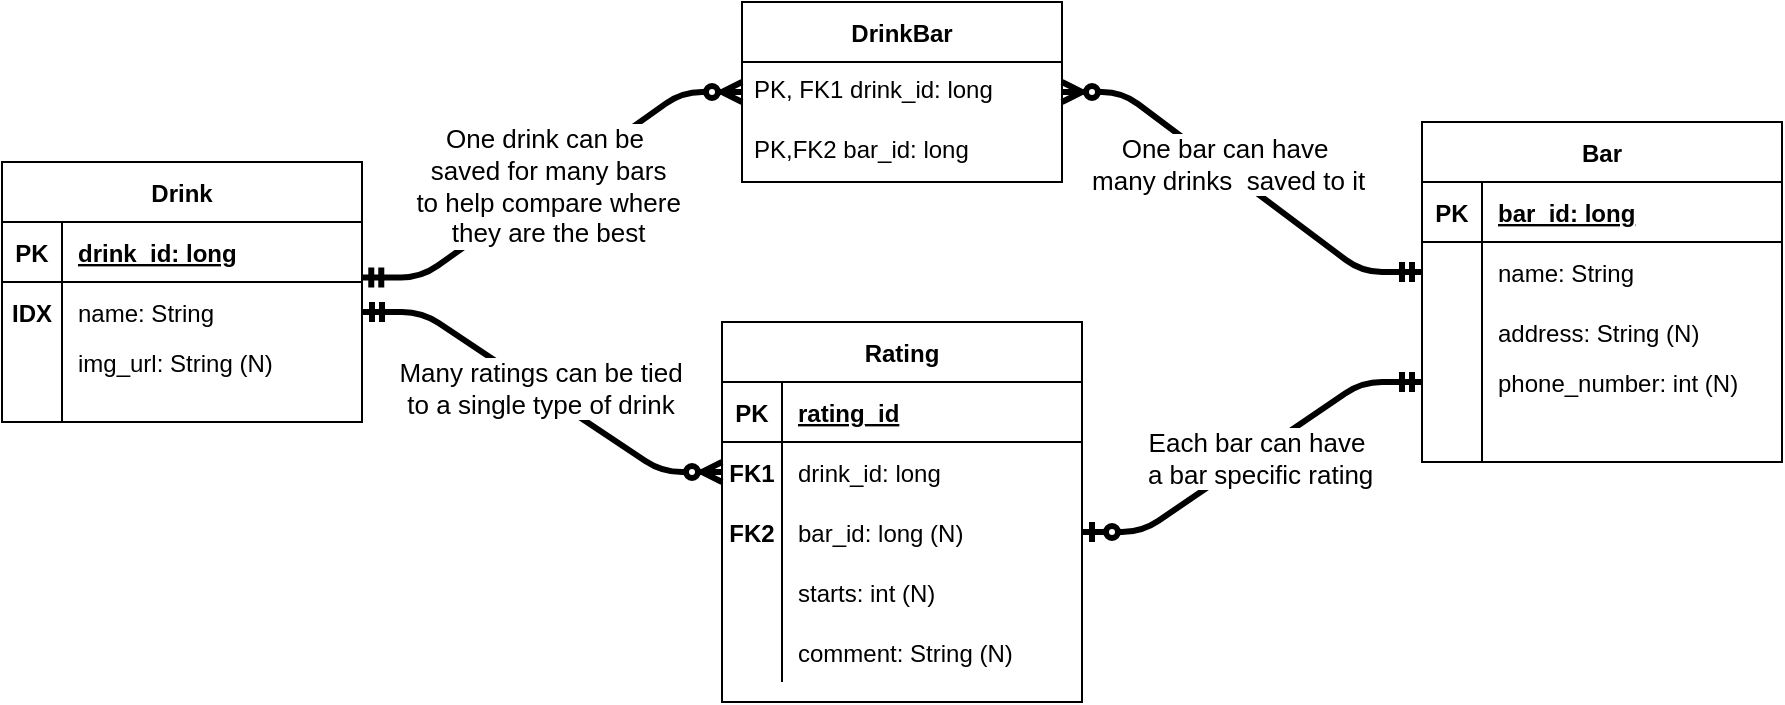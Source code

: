 <mxfile version="14.4.6" type="device"><diagram id="R2lEEEUBdFMjLlhIrx00" name="Page-1"><mxGraphModel dx="1829" dy="1034" grid="1" gridSize="10" guides="1" tooltips="1" connect="1" arrows="1" fold="1" page="1" pageScale="1" pageWidth="1100" pageHeight="850" math="0" shadow="0" extFonts="Permanent Marker^https://fonts.googleapis.com/css?family=Permanent+Marker"><root><mxCell id="0"/><mxCell id="1" parent="0"/><mxCell id="0ULs4ixhso7EXliGUDjP-1" value="Drink" style="shape=table;startSize=30;container=1;collapsible=1;childLayout=tableLayout;fixedRows=1;rowLines=0;fontStyle=1;align=center;resizeLast=1;" parent="1" vertex="1"><mxGeometry x="30" y="170" width="180" height="130" as="geometry"/></mxCell><mxCell id="0ULs4ixhso7EXliGUDjP-2" value="" style="shape=partialRectangle;collapsible=0;dropTarget=0;pointerEvents=0;fillColor=none;top=0;left=0;bottom=1;right=0;points=[[0,0.5],[1,0.5]];portConstraint=eastwest;" parent="0ULs4ixhso7EXliGUDjP-1" vertex="1"><mxGeometry y="30" width="180" height="30" as="geometry"/></mxCell><mxCell id="0ULs4ixhso7EXliGUDjP-3" value="PK" style="shape=partialRectangle;connectable=0;fillColor=none;top=0;left=0;bottom=0;right=0;fontStyle=1;overflow=hidden;" parent="0ULs4ixhso7EXliGUDjP-2" vertex="1"><mxGeometry width="30" height="30" as="geometry"/></mxCell><mxCell id="0ULs4ixhso7EXliGUDjP-4" value="drink_id: long" style="shape=partialRectangle;connectable=0;fillColor=none;top=0;left=0;bottom=0;right=0;align=left;spacingLeft=6;fontStyle=5;overflow=hidden;" parent="0ULs4ixhso7EXliGUDjP-2" vertex="1"><mxGeometry x="30" width="150" height="30" as="geometry"/></mxCell><mxCell id="0ULs4ixhso7EXliGUDjP-5" value="" style="shape=partialRectangle;collapsible=0;dropTarget=0;pointerEvents=0;fillColor=none;top=0;left=0;bottom=0;right=0;points=[[0,0.5],[1,0.5]];portConstraint=eastwest;" parent="0ULs4ixhso7EXliGUDjP-1" vertex="1"><mxGeometry y="60" width="180" height="30" as="geometry"/></mxCell><mxCell id="0ULs4ixhso7EXliGUDjP-6" value="IDX" style="shape=partialRectangle;connectable=0;fillColor=none;top=0;left=0;bottom=0;right=0;editable=1;overflow=hidden;fontStyle=1" parent="0ULs4ixhso7EXliGUDjP-5" vertex="1"><mxGeometry width="30" height="30" as="geometry"/></mxCell><mxCell id="0ULs4ixhso7EXliGUDjP-7" value="name: String" style="shape=partialRectangle;connectable=0;fillColor=none;top=0;left=0;bottom=0;right=0;align=left;spacingLeft=6;overflow=hidden;" parent="0ULs4ixhso7EXliGUDjP-5" vertex="1"><mxGeometry x="30" width="150" height="30" as="geometry"/></mxCell><mxCell id="0ULs4ixhso7EXliGUDjP-8" value="" style="shape=partialRectangle;collapsible=0;dropTarget=0;pointerEvents=0;fillColor=none;top=0;left=0;bottom=0;right=0;points=[[0,0.5],[1,0.5]];portConstraint=eastwest;" parent="0ULs4ixhso7EXliGUDjP-1" vertex="1"><mxGeometry y="90" width="180" height="20" as="geometry"/></mxCell><mxCell id="0ULs4ixhso7EXliGUDjP-9" value="" style="shape=partialRectangle;connectable=0;fillColor=none;top=0;left=0;bottom=0;right=0;editable=1;overflow=hidden;" parent="0ULs4ixhso7EXliGUDjP-8" vertex="1"><mxGeometry width="30" height="20" as="geometry"/></mxCell><mxCell id="0ULs4ixhso7EXliGUDjP-10" value="img_url: String (N)" style="shape=partialRectangle;connectable=0;fillColor=none;top=0;left=0;bottom=0;right=0;align=left;spacingLeft=6;overflow=hidden;" parent="0ULs4ixhso7EXliGUDjP-8" vertex="1"><mxGeometry x="30" width="150" height="20" as="geometry"/></mxCell><mxCell id="0ULs4ixhso7EXliGUDjP-11" value="" style="shape=partialRectangle;collapsible=0;dropTarget=0;pointerEvents=0;fillColor=none;top=0;left=0;bottom=0;right=0;points=[[0,0.5],[1,0.5]];portConstraint=eastwest;" parent="0ULs4ixhso7EXliGUDjP-1" vertex="1"><mxGeometry y="110" width="180" height="20" as="geometry"/></mxCell><mxCell id="0ULs4ixhso7EXliGUDjP-12" value="" style="shape=partialRectangle;connectable=0;fillColor=none;top=0;left=0;bottom=0;right=0;editable=1;overflow=hidden;" parent="0ULs4ixhso7EXliGUDjP-11" vertex="1"><mxGeometry width="30" height="20" as="geometry"/></mxCell><mxCell id="0ULs4ixhso7EXliGUDjP-13" value="" style="shape=partialRectangle;connectable=0;fillColor=none;top=0;left=0;bottom=0;right=0;align=left;spacingLeft=6;overflow=hidden;" parent="0ULs4ixhso7EXliGUDjP-11" vertex="1"><mxGeometry x="30" width="150" height="20" as="geometry"/></mxCell><mxCell id="IlYOV9Kuj_JuAfn5Okyn-1" value="Bar" style="shape=table;startSize=30;container=1;collapsible=1;childLayout=tableLayout;fixedRows=1;rowLines=0;fontStyle=1;align=center;resizeLast=1;" parent="1" vertex="1"><mxGeometry x="740" y="150" width="180" height="170" as="geometry"/></mxCell><mxCell id="IlYOV9Kuj_JuAfn5Okyn-2" value="" style="shape=partialRectangle;collapsible=0;dropTarget=0;pointerEvents=0;fillColor=none;top=0;left=0;bottom=1;right=0;points=[[0,0.5],[1,0.5]];portConstraint=eastwest;" parent="IlYOV9Kuj_JuAfn5Okyn-1" vertex="1"><mxGeometry y="30" width="180" height="30" as="geometry"/></mxCell><mxCell id="IlYOV9Kuj_JuAfn5Okyn-3" value="PK" style="shape=partialRectangle;connectable=0;fillColor=none;top=0;left=0;bottom=0;right=0;fontStyle=1;overflow=hidden;" parent="IlYOV9Kuj_JuAfn5Okyn-2" vertex="1"><mxGeometry width="30" height="30" as="geometry"/></mxCell><mxCell id="IlYOV9Kuj_JuAfn5Okyn-4" value="bar_id: long" style="shape=partialRectangle;connectable=0;fillColor=none;top=0;left=0;bottom=0;right=0;align=left;spacingLeft=6;fontStyle=5;overflow=hidden;" parent="IlYOV9Kuj_JuAfn5Okyn-2" vertex="1"><mxGeometry x="30" width="150" height="30" as="geometry"/></mxCell><mxCell id="IlYOV9Kuj_JuAfn5Okyn-5" value="" style="shape=partialRectangle;collapsible=0;dropTarget=0;pointerEvents=0;fillColor=none;top=0;left=0;bottom=0;right=0;points=[[0,0.5],[1,0.5]];portConstraint=eastwest;" parent="IlYOV9Kuj_JuAfn5Okyn-1" vertex="1"><mxGeometry y="60" width="180" height="30" as="geometry"/></mxCell><mxCell id="IlYOV9Kuj_JuAfn5Okyn-6" value="" style="shape=partialRectangle;connectable=0;fillColor=none;top=0;left=0;bottom=0;right=0;editable=1;overflow=hidden;" parent="IlYOV9Kuj_JuAfn5Okyn-5" vertex="1"><mxGeometry width="30" height="30" as="geometry"/></mxCell><mxCell id="IlYOV9Kuj_JuAfn5Okyn-7" value="name: String" style="shape=partialRectangle;connectable=0;fillColor=none;top=0;left=0;bottom=0;right=0;align=left;spacingLeft=6;overflow=hidden;" parent="IlYOV9Kuj_JuAfn5Okyn-5" vertex="1"><mxGeometry x="30" width="150" height="30" as="geometry"/></mxCell><mxCell id="IlYOV9Kuj_JuAfn5Okyn-8" value="" style="shape=partialRectangle;collapsible=0;dropTarget=0;pointerEvents=0;fillColor=none;top=0;left=0;bottom=0;right=0;points=[[0,0.5],[1,0.5]];portConstraint=eastwest;" parent="IlYOV9Kuj_JuAfn5Okyn-1" vertex="1"><mxGeometry y="90" width="180" height="30" as="geometry"/></mxCell><mxCell id="IlYOV9Kuj_JuAfn5Okyn-9" value="" style="shape=partialRectangle;connectable=0;fillColor=none;top=0;left=0;bottom=0;right=0;editable=1;overflow=hidden;" parent="IlYOV9Kuj_JuAfn5Okyn-8" vertex="1"><mxGeometry width="30" height="30" as="geometry"/></mxCell><mxCell id="IlYOV9Kuj_JuAfn5Okyn-10" value="address: String (N)" style="shape=partialRectangle;connectable=0;fillColor=none;top=0;left=0;bottom=0;right=0;align=left;spacingLeft=6;overflow=hidden;" parent="IlYOV9Kuj_JuAfn5Okyn-8" vertex="1"><mxGeometry x="30" width="150" height="30" as="geometry"/></mxCell><mxCell id="IlYOV9Kuj_JuAfn5Okyn-11" value="" style="shape=partialRectangle;collapsible=0;dropTarget=0;pointerEvents=0;fillColor=none;top=0;left=0;bottom=0;right=0;points=[[0,0.5],[1,0.5]];portConstraint=eastwest;" parent="IlYOV9Kuj_JuAfn5Okyn-1" vertex="1"><mxGeometry y="120" width="180" height="20" as="geometry"/></mxCell><mxCell id="IlYOV9Kuj_JuAfn5Okyn-12" value="" style="shape=partialRectangle;connectable=0;fillColor=none;top=0;left=0;bottom=0;right=0;editable=1;overflow=hidden;" parent="IlYOV9Kuj_JuAfn5Okyn-11" vertex="1"><mxGeometry width="30" height="20" as="geometry"/></mxCell><mxCell id="IlYOV9Kuj_JuAfn5Okyn-13" value="phone_number: int (N)" style="shape=partialRectangle;connectable=0;fillColor=none;top=0;left=0;bottom=0;right=0;align=left;spacingLeft=6;overflow=hidden;" parent="IlYOV9Kuj_JuAfn5Okyn-11" vertex="1"><mxGeometry x="30" width="150" height="20" as="geometry"/></mxCell><mxCell id="_8_NOBXfs2SMGKM_wHYF-22" value="" style="shape=partialRectangle;collapsible=0;dropTarget=0;pointerEvents=0;fillColor=none;top=0;left=0;bottom=0;right=0;points=[[0,0.5],[1,0.5]];portConstraint=eastwest;" parent="IlYOV9Kuj_JuAfn5Okyn-1" vertex="1"><mxGeometry y="140" width="180" height="30" as="geometry"/></mxCell><mxCell id="_8_NOBXfs2SMGKM_wHYF-23" value="" style="shape=partialRectangle;connectable=0;fillColor=none;top=0;left=0;bottom=0;right=0;editable=1;overflow=hidden;" parent="_8_NOBXfs2SMGKM_wHYF-22" vertex="1"><mxGeometry width="30" height="30" as="geometry"/></mxCell><mxCell id="_8_NOBXfs2SMGKM_wHYF-24" value="" style="shape=partialRectangle;connectable=0;fillColor=none;top=0;left=0;bottom=0;right=0;align=left;spacingLeft=6;overflow=hidden;" parent="_8_NOBXfs2SMGKM_wHYF-22" vertex="1"><mxGeometry x="30" width="150" height="30" as="geometry"/></mxCell><mxCell id="IlYOV9Kuj_JuAfn5Okyn-19" value="" style="edgeStyle=entityRelationEdgeStyle;fontSize=12;html=1;endArrow=ERzeroToMany;startArrow=ERmandOne;strokeWidth=3;exitX=1;exitY=0.5;exitDx=0;exitDy=0;entryX=0;entryY=0.5;entryDx=0;entryDy=0;" parent="1" source="0ULs4ixhso7EXliGUDjP-5" target="87pZdrx_xsNaAjZ8D_YD-5" edge="1"><mxGeometry width="100" height="100" relative="1" as="geometry"><mxPoint x="410" y="330" as="sourcePoint"/><mxPoint x="400" y="337" as="targetPoint"/></mxGeometry></mxCell><mxCell id="_8_NOBXfs2SMGKM_wHYF-28" value="&lt;font style=&quot;font-size: 13px;&quot;&gt;Many ratings can be tied &lt;br style=&quot;font-size: 13px;&quot;&gt;to a single type of drink&lt;/font&gt;" style="edgeLabel;html=1;align=center;verticalAlign=middle;resizable=0;points=[];fontSize=13;" parent="IlYOV9Kuj_JuAfn5Okyn-19" vertex="1" connectable="0"><mxGeometry x="-0.072" y="-1" relative="1" as="geometry"><mxPoint x="5.61" y="1.0" as="offset"/></mxGeometry></mxCell><mxCell id="_8_NOBXfs2SMGKM_wHYF-15" value="DrinkBar" style="shape=table;startSize=30;container=1;collapsible=1;childLayout=tableLayout;fixedRows=1;rowLines=0;fontStyle=1;align=center;resizeLast=1;" parent="1" vertex="1"><mxGeometry x="400" y="90" width="160" height="90" as="geometry"><mxRectangle x="410" y="90" width="90" height="26" as="alternateBounds"/></mxGeometry></mxCell><mxCell id="_8_NOBXfs2SMGKM_wHYF-16" value="PK, FK1 drink_id: long" style="text;strokeColor=none;fillColor=none;spacingLeft=4;spacingRight=4;overflow=hidden;rotatable=0;points=[[0,0.5],[1,0.5]];portConstraint=eastwest;fontSize=12;" parent="_8_NOBXfs2SMGKM_wHYF-15" vertex="1"><mxGeometry y="30" width="160" height="30" as="geometry"/></mxCell><mxCell id="_8_NOBXfs2SMGKM_wHYF-17" value="PK,FK2 bar_id: long" style="text;strokeColor=none;fillColor=none;spacingLeft=4;spacingRight=4;overflow=hidden;rotatable=0;points=[[0,0.5],[1,0.5]];portConstraint=eastwest;fontSize=12;" parent="_8_NOBXfs2SMGKM_wHYF-15" vertex="1"><mxGeometry y="60" width="160" height="30" as="geometry"/></mxCell><mxCell id="_8_NOBXfs2SMGKM_wHYF-20" value="" style="edgeStyle=entityRelationEdgeStyle;fontSize=12;html=1;endArrow=ERzeroToMany;startArrow=ERmandOne;strokeWidth=3;exitX=0.998;exitY=-0.077;exitDx=0;exitDy=0;exitPerimeter=0;entryX=0;entryY=0.5;entryDx=0;entryDy=0;" parent="1" source="0ULs4ixhso7EXliGUDjP-5" target="_8_NOBXfs2SMGKM_wHYF-16" edge="1"><mxGeometry width="100" height="100" relative="1" as="geometry"><mxPoint x="600" y="410" as="sourcePoint"/><mxPoint x="700" y="310" as="targetPoint"/></mxGeometry></mxCell><mxCell id="_8_NOBXfs2SMGKM_wHYF-32" value="&lt;font style=&quot;font-size: 13px&quot;&gt;One drink can be&lt;br&gt;&amp;nbsp;saved for many bars&lt;br&gt;&amp;nbsp;to help compare where&lt;br&gt;&amp;nbsp;they are the best&lt;/font&gt;" style="edgeLabel;html=1;align=center;verticalAlign=middle;resizable=0;points=[];" parent="_8_NOBXfs2SMGKM_wHYF-20" vertex="1" connectable="0"><mxGeometry x="-0.033" y="2" relative="1" as="geometry"><mxPoint as="offset"/></mxGeometry></mxCell><mxCell id="_8_NOBXfs2SMGKM_wHYF-21" value="" style="edgeStyle=entityRelationEdgeStyle;fontSize=12;html=1;endArrow=ERzeroToMany;startArrow=ERmandOne;strokeWidth=3;exitX=0;exitY=0.5;exitDx=0;exitDy=0;entryX=1;entryY=0.5;entryDx=0;entryDy=0;" parent="1" source="IlYOV9Kuj_JuAfn5Okyn-5" target="_8_NOBXfs2SMGKM_wHYF-16" edge="1"><mxGeometry width="100" height="100" relative="1" as="geometry"><mxPoint x="329.64" y="157.69" as="sourcePoint"/><mxPoint x="420" y="141" as="targetPoint"/></mxGeometry></mxCell><mxCell id="_8_NOBXfs2SMGKM_wHYF-33" value="&lt;font style=&quot;font-size: 13px&quot;&gt;One bar can have&lt;br&gt;&amp;nbsp;many drinks&amp;nbsp; saved to it&lt;/font&gt;" style="edgeLabel;html=1;align=center;verticalAlign=middle;resizable=0;points=[];" parent="_8_NOBXfs2SMGKM_wHYF-21" vertex="1" connectable="0"><mxGeometry x="0.118" y="-2" relative="1" as="geometry"><mxPoint as="offset"/></mxGeometry></mxCell><mxCell id="_8_NOBXfs2SMGKM_wHYF-31" value="" style="edgeStyle=entityRelationEdgeStyle;fontSize=12;html=1;endArrow=ERzeroToOne;startArrow=ERmandOne;strokeWidth=3;exitX=0;exitY=0.5;exitDx=0;exitDy=0;entryX=1;entryY=0.5;entryDx=0;entryDy=0;" parent="1" source="IlYOV9Kuj_JuAfn5Okyn-11" target="87pZdrx_xsNaAjZ8D_YD-8" edge="1"><mxGeometry width="100" height="100" relative="1" as="geometry"><mxPoint x="600" y="200" as="sourcePoint"/><mxPoint x="560" y="337" as="targetPoint"/></mxGeometry></mxCell><mxCell id="_8_NOBXfs2SMGKM_wHYF-34" value="&lt;font style=&quot;font-size: 13px&quot;&gt;Each bar can have&lt;br&gt;&amp;nbsp;a bar specific rating&lt;/font&gt;" style="edgeLabel;html=1;align=center;verticalAlign=middle;resizable=0;points=[];fontSize=13;" parent="_8_NOBXfs2SMGKM_wHYF-31" vertex="1" connectable="0"><mxGeometry x="-0.018" y="1" relative="1" as="geometry"><mxPoint as="offset"/></mxGeometry></mxCell><mxCell id="87pZdrx_xsNaAjZ8D_YD-1" value="Rating" style="shape=table;startSize=30;container=1;collapsible=1;childLayout=tableLayout;fixedRows=1;rowLines=0;fontStyle=1;align=center;resizeLast=1;" vertex="1" parent="1"><mxGeometry x="390" y="250" width="180" height="190" as="geometry"/></mxCell><mxCell id="87pZdrx_xsNaAjZ8D_YD-2" value="" style="shape=partialRectangle;collapsible=0;dropTarget=0;pointerEvents=0;fillColor=none;top=0;left=0;bottom=1;right=0;points=[[0,0.5],[1,0.5]];portConstraint=eastwest;" vertex="1" parent="87pZdrx_xsNaAjZ8D_YD-1"><mxGeometry y="30" width="180" height="30" as="geometry"/></mxCell><mxCell id="87pZdrx_xsNaAjZ8D_YD-3" value="PK" style="shape=partialRectangle;connectable=0;fillColor=none;top=0;left=0;bottom=0;right=0;fontStyle=1;overflow=hidden;" vertex="1" parent="87pZdrx_xsNaAjZ8D_YD-2"><mxGeometry width="30" height="30" as="geometry"/></mxCell><mxCell id="87pZdrx_xsNaAjZ8D_YD-4" value="rating_id" style="shape=partialRectangle;connectable=0;fillColor=none;top=0;left=0;bottom=0;right=0;align=left;spacingLeft=6;fontStyle=5;overflow=hidden;" vertex="1" parent="87pZdrx_xsNaAjZ8D_YD-2"><mxGeometry x="30" width="150" height="30" as="geometry"/></mxCell><mxCell id="87pZdrx_xsNaAjZ8D_YD-5" value="" style="shape=partialRectangle;collapsible=0;dropTarget=0;pointerEvents=0;fillColor=none;top=0;left=0;bottom=0;right=0;points=[[0,0.5],[1,0.5]];portConstraint=eastwest;" vertex="1" parent="87pZdrx_xsNaAjZ8D_YD-1"><mxGeometry y="60" width="180" height="30" as="geometry"/></mxCell><mxCell id="87pZdrx_xsNaAjZ8D_YD-6" value="FK1" style="shape=partialRectangle;connectable=0;fillColor=none;top=0;left=0;bottom=0;right=0;editable=1;overflow=hidden;fontStyle=1" vertex="1" parent="87pZdrx_xsNaAjZ8D_YD-5"><mxGeometry width="30" height="30" as="geometry"/></mxCell><mxCell id="87pZdrx_xsNaAjZ8D_YD-7" value="drink_id: long" style="shape=partialRectangle;connectable=0;fillColor=none;top=0;left=0;bottom=0;right=0;align=left;spacingLeft=6;overflow=hidden;" vertex="1" parent="87pZdrx_xsNaAjZ8D_YD-5"><mxGeometry x="30" width="150" height="30" as="geometry"/></mxCell><mxCell id="87pZdrx_xsNaAjZ8D_YD-8" value="" style="shape=partialRectangle;collapsible=0;dropTarget=0;pointerEvents=0;fillColor=none;top=0;left=0;bottom=0;right=0;points=[[0,0.5],[1,0.5]];portConstraint=eastwest;" vertex="1" parent="87pZdrx_xsNaAjZ8D_YD-1"><mxGeometry y="90" width="180" height="30" as="geometry"/></mxCell><mxCell id="87pZdrx_xsNaAjZ8D_YD-9" value="FK2" style="shape=partialRectangle;connectable=0;fillColor=none;top=0;left=0;bottom=0;right=0;editable=1;overflow=hidden;fontStyle=1" vertex="1" parent="87pZdrx_xsNaAjZ8D_YD-8"><mxGeometry width="30" height="30" as="geometry"/></mxCell><mxCell id="87pZdrx_xsNaAjZ8D_YD-10" value="bar_id: long (N)" style="shape=partialRectangle;connectable=0;fillColor=none;top=0;left=0;bottom=0;right=0;align=left;spacingLeft=6;overflow=hidden;" vertex="1" parent="87pZdrx_xsNaAjZ8D_YD-8"><mxGeometry x="30" width="150" height="30" as="geometry"/></mxCell><mxCell id="87pZdrx_xsNaAjZ8D_YD-11" value="" style="shape=partialRectangle;collapsible=0;dropTarget=0;pointerEvents=0;fillColor=none;top=0;left=0;bottom=0;right=0;points=[[0,0.5],[1,0.5]];portConstraint=eastwest;" vertex="1" parent="87pZdrx_xsNaAjZ8D_YD-1"><mxGeometry y="120" width="180" height="30" as="geometry"/></mxCell><mxCell id="87pZdrx_xsNaAjZ8D_YD-12" value="" style="shape=partialRectangle;connectable=0;fillColor=none;top=0;left=0;bottom=0;right=0;editable=1;overflow=hidden;" vertex="1" parent="87pZdrx_xsNaAjZ8D_YD-11"><mxGeometry width="30" height="30" as="geometry"/></mxCell><mxCell id="87pZdrx_xsNaAjZ8D_YD-13" value="starts: int (N)" style="shape=partialRectangle;connectable=0;fillColor=none;top=0;left=0;bottom=0;right=0;align=left;spacingLeft=6;overflow=hidden;" vertex="1" parent="87pZdrx_xsNaAjZ8D_YD-11"><mxGeometry x="30" width="150" height="30" as="geometry"/></mxCell><mxCell id="87pZdrx_xsNaAjZ8D_YD-14" value="" style="shape=partialRectangle;collapsible=0;dropTarget=0;pointerEvents=0;fillColor=none;top=0;left=0;bottom=0;right=0;points=[[0,0.5],[1,0.5]];portConstraint=eastwest;" vertex="1" parent="87pZdrx_xsNaAjZ8D_YD-1"><mxGeometry y="150" width="180" height="30" as="geometry"/></mxCell><mxCell id="87pZdrx_xsNaAjZ8D_YD-15" value="" style="shape=partialRectangle;connectable=0;fillColor=none;top=0;left=0;bottom=0;right=0;editable=1;overflow=hidden;" vertex="1" parent="87pZdrx_xsNaAjZ8D_YD-14"><mxGeometry width="30" height="30" as="geometry"/></mxCell><mxCell id="87pZdrx_xsNaAjZ8D_YD-16" value="comment: String (N)" style="shape=partialRectangle;connectable=0;fillColor=none;top=0;left=0;bottom=0;right=0;align=left;spacingLeft=6;overflow=hidden;" vertex="1" parent="87pZdrx_xsNaAjZ8D_YD-14"><mxGeometry x="30" width="150" height="30" as="geometry"/></mxCell></root></mxGraphModel></diagram></mxfile>